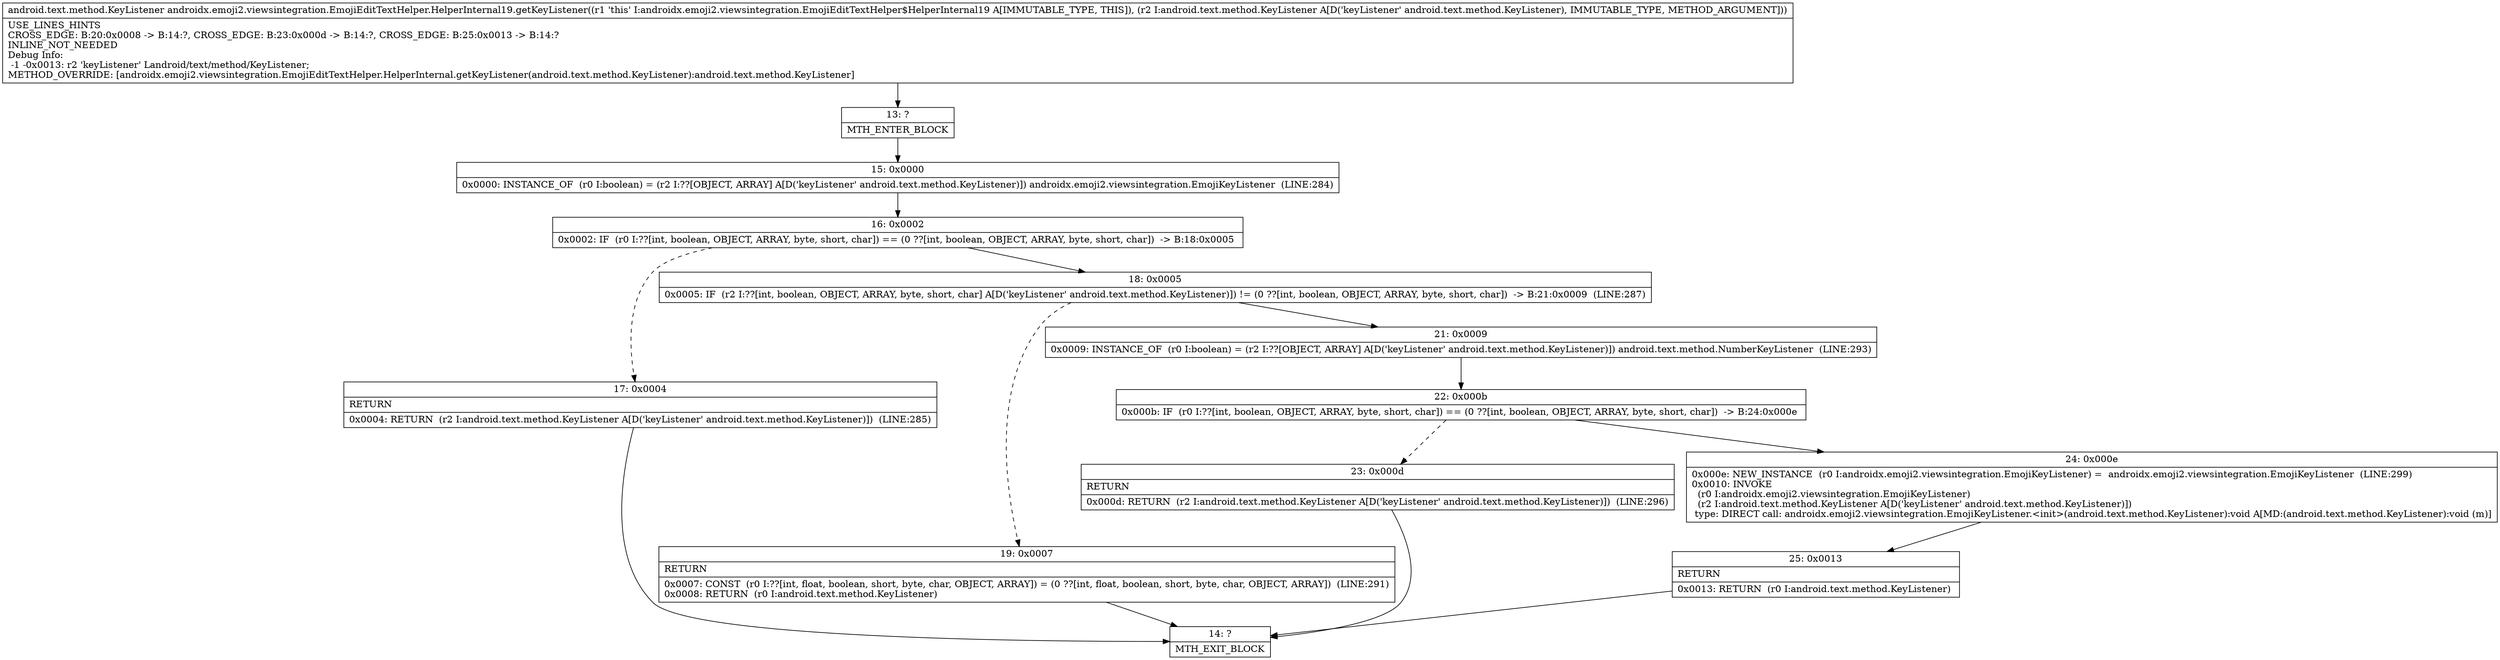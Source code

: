 digraph "CFG forandroidx.emoji2.viewsintegration.EmojiEditTextHelper.HelperInternal19.getKeyListener(Landroid\/text\/method\/KeyListener;)Landroid\/text\/method\/KeyListener;" {
Node_13 [shape=record,label="{13\:\ ?|MTH_ENTER_BLOCK\l}"];
Node_15 [shape=record,label="{15\:\ 0x0000|0x0000: INSTANCE_OF  (r0 I:boolean) = (r2 I:??[OBJECT, ARRAY] A[D('keyListener' android.text.method.KeyListener)]) androidx.emoji2.viewsintegration.EmojiKeyListener  (LINE:284)\l}"];
Node_16 [shape=record,label="{16\:\ 0x0002|0x0002: IF  (r0 I:??[int, boolean, OBJECT, ARRAY, byte, short, char]) == (0 ??[int, boolean, OBJECT, ARRAY, byte, short, char])  \-\> B:18:0x0005 \l}"];
Node_17 [shape=record,label="{17\:\ 0x0004|RETURN\l|0x0004: RETURN  (r2 I:android.text.method.KeyListener A[D('keyListener' android.text.method.KeyListener)])  (LINE:285)\l}"];
Node_14 [shape=record,label="{14\:\ ?|MTH_EXIT_BLOCK\l}"];
Node_18 [shape=record,label="{18\:\ 0x0005|0x0005: IF  (r2 I:??[int, boolean, OBJECT, ARRAY, byte, short, char] A[D('keyListener' android.text.method.KeyListener)]) != (0 ??[int, boolean, OBJECT, ARRAY, byte, short, char])  \-\> B:21:0x0009  (LINE:287)\l}"];
Node_19 [shape=record,label="{19\:\ 0x0007|RETURN\l|0x0007: CONST  (r0 I:??[int, float, boolean, short, byte, char, OBJECT, ARRAY]) = (0 ??[int, float, boolean, short, byte, char, OBJECT, ARRAY])  (LINE:291)\l0x0008: RETURN  (r0 I:android.text.method.KeyListener) \l}"];
Node_21 [shape=record,label="{21\:\ 0x0009|0x0009: INSTANCE_OF  (r0 I:boolean) = (r2 I:??[OBJECT, ARRAY] A[D('keyListener' android.text.method.KeyListener)]) android.text.method.NumberKeyListener  (LINE:293)\l}"];
Node_22 [shape=record,label="{22\:\ 0x000b|0x000b: IF  (r0 I:??[int, boolean, OBJECT, ARRAY, byte, short, char]) == (0 ??[int, boolean, OBJECT, ARRAY, byte, short, char])  \-\> B:24:0x000e \l}"];
Node_23 [shape=record,label="{23\:\ 0x000d|RETURN\l|0x000d: RETURN  (r2 I:android.text.method.KeyListener A[D('keyListener' android.text.method.KeyListener)])  (LINE:296)\l}"];
Node_24 [shape=record,label="{24\:\ 0x000e|0x000e: NEW_INSTANCE  (r0 I:androidx.emoji2.viewsintegration.EmojiKeyListener) =  androidx.emoji2.viewsintegration.EmojiKeyListener  (LINE:299)\l0x0010: INVOKE  \l  (r0 I:androidx.emoji2.viewsintegration.EmojiKeyListener)\l  (r2 I:android.text.method.KeyListener A[D('keyListener' android.text.method.KeyListener)])\l type: DIRECT call: androidx.emoji2.viewsintegration.EmojiKeyListener.\<init\>(android.text.method.KeyListener):void A[MD:(android.text.method.KeyListener):void (m)]\l}"];
Node_25 [shape=record,label="{25\:\ 0x0013|RETURN\l|0x0013: RETURN  (r0 I:android.text.method.KeyListener) \l}"];
MethodNode[shape=record,label="{android.text.method.KeyListener androidx.emoji2.viewsintegration.EmojiEditTextHelper.HelperInternal19.getKeyListener((r1 'this' I:androidx.emoji2.viewsintegration.EmojiEditTextHelper$HelperInternal19 A[IMMUTABLE_TYPE, THIS]), (r2 I:android.text.method.KeyListener A[D('keyListener' android.text.method.KeyListener), IMMUTABLE_TYPE, METHOD_ARGUMENT]))  | USE_LINES_HINTS\lCROSS_EDGE: B:20:0x0008 \-\> B:14:?, CROSS_EDGE: B:23:0x000d \-\> B:14:?, CROSS_EDGE: B:25:0x0013 \-\> B:14:?\lINLINE_NOT_NEEDED\lDebug Info:\l  \-1 \-0x0013: r2 'keyListener' Landroid\/text\/method\/KeyListener;\lMETHOD_OVERRIDE: [androidx.emoji2.viewsintegration.EmojiEditTextHelper.HelperInternal.getKeyListener(android.text.method.KeyListener):android.text.method.KeyListener]\l}"];
MethodNode -> Node_13;Node_13 -> Node_15;
Node_15 -> Node_16;
Node_16 -> Node_17[style=dashed];
Node_16 -> Node_18;
Node_17 -> Node_14;
Node_18 -> Node_19[style=dashed];
Node_18 -> Node_21;
Node_19 -> Node_14;
Node_21 -> Node_22;
Node_22 -> Node_23[style=dashed];
Node_22 -> Node_24;
Node_23 -> Node_14;
Node_24 -> Node_25;
Node_25 -> Node_14;
}

